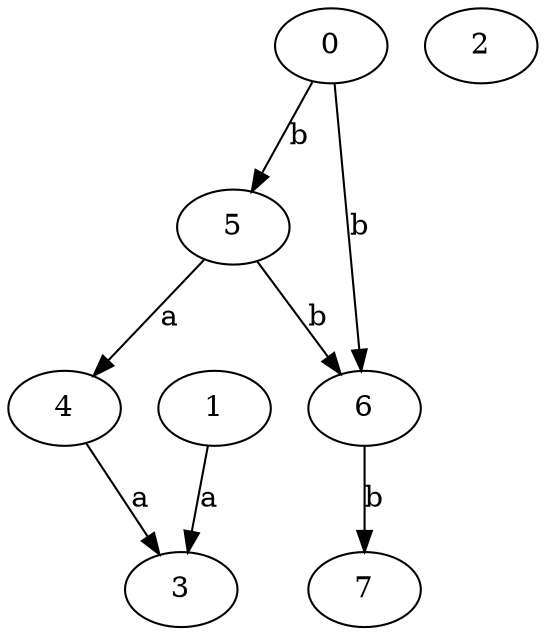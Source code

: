 strict digraph  {
0;
3;
4;
5;
1;
6;
7;
2;
0 -> 5  [label=b];
0 -> 6  [label=b];
4 -> 3  [label=a];
5 -> 4  [label=a];
5 -> 6  [label=b];
1 -> 3  [label=a];
6 -> 7  [label=b];
}
